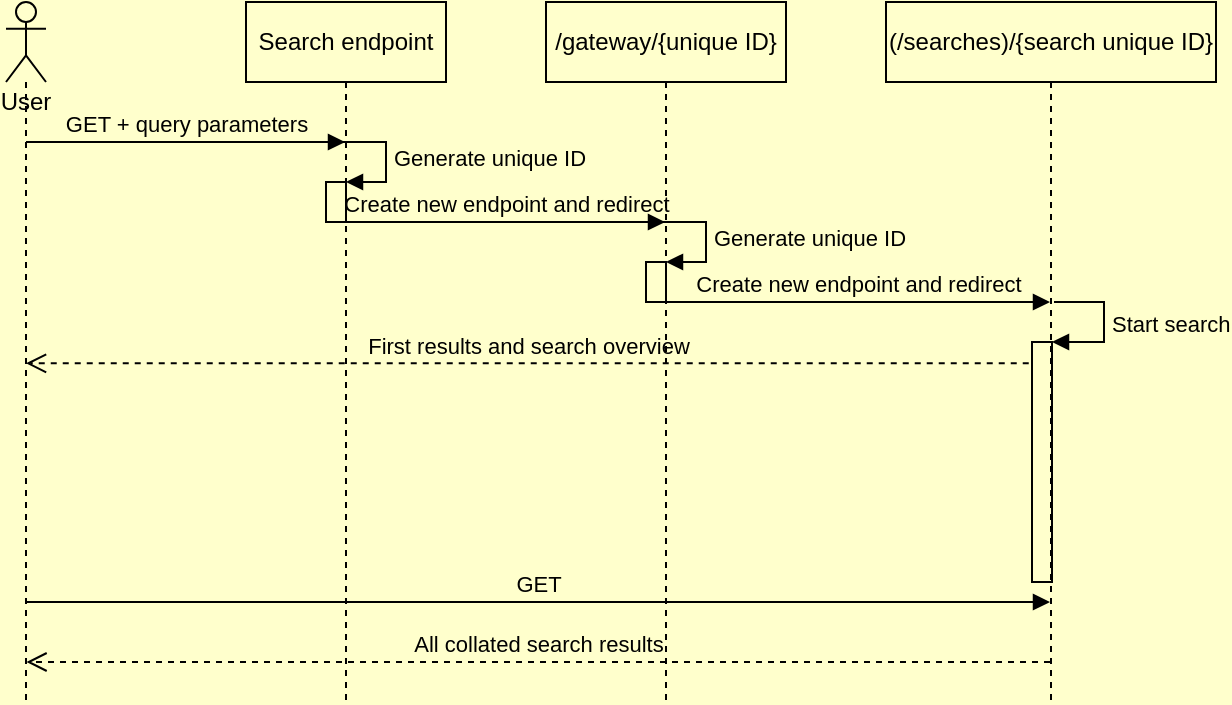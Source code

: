 <mxfile version="13.10.0" type="embed">
    <diagram id="x_nLoLKzpzyb_sDTTqQj" name="Page-1">
        <mxGraphModel dx="766" dy="861" grid="1" gridSize="10" guides="1" tooltips="1" connect="1" arrows="1" fold="1" page="1" pageScale="1" pageWidth="827" pageHeight="1169" background="#FFFFCC" math="0" shadow="0">
            <root>
                <mxCell id="0"/>
                <mxCell id="1" parent="0"/>
                <object label="User" id="2">
                    <mxCell style="shape=umlLifeline;participant=umlActor;perimeter=lifelinePerimeter;whiteSpace=wrap;html=1;container=1;collapsible=0;recursiveResize=0;verticalAlign=top;spacingTop=36;outlineConnect=0;fillColor=none;strokeColor=#000000;fontColor=#000000;" vertex="1" parent="1">
                        <mxGeometry x="50" y="40" width="20" height="350" as="geometry"/>
                    </mxCell>
                </object>
                <mxCell id="3" value="Search endpoint" style="shape=umlLifeline;perimeter=lifelinePerimeter;whiteSpace=wrap;html=1;container=1;collapsible=0;recursiveResize=0;outlineConnect=0;fillColor=none;strokeColor=#000000;fontColor=#000000;" vertex="1" parent="1">
                    <mxGeometry x="170" y="40" width="100" height="350" as="geometry"/>
                </mxCell>
                <mxCell id="4" value="" style="html=1;points=[];perimeter=orthogonalPerimeter;labelBackgroundColor=none;fillColor=none;strokeColor=#000000;" vertex="1" parent="3">
                    <mxGeometry x="40" y="90" width="10" height="20" as="geometry"/>
                </mxCell>
                <mxCell id="5" value="Generate unique ID" style="edgeStyle=orthogonalEdgeStyle;html=1;align=left;spacingLeft=2;endArrow=block;rounded=0;entryX=1;entryY=0;labelBackgroundColor=none;strokeColor=#000000;fontColor=#000000;" edge="1" parent="3" target="4">
                    <mxGeometry relative="1" as="geometry">
                        <mxPoint x="45" y="70" as="sourcePoint"/>
                        <Array as="points">
                            <mxPoint x="70" y="70"/>
                        </Array>
                    </mxGeometry>
                </mxCell>
                <mxCell id="6" value="/gateway/{unique ID}" style="shape=umlLifeline;perimeter=lifelinePerimeter;whiteSpace=wrap;html=1;container=1;collapsible=0;recursiveResize=0;outlineConnect=0;fillColor=none;strokeColor=#000000;fontColor=#000000;" vertex="1" parent="1">
                    <mxGeometry x="320" y="40" width="120" height="350" as="geometry"/>
                </mxCell>
                <mxCell id="9" value="GET + query parameters" style="html=1;verticalAlign=bottom;endArrow=block;fillColor=none;strokeColor=#000000;fontColor=#000000;labelBackgroundColor=none;" edge="1" parent="1">
                    <mxGeometry width="80" relative="1" as="geometry">
                        <mxPoint x="60" y="110" as="sourcePoint"/>
                        <mxPoint x="219.5" y="110" as="targetPoint"/>
                    </mxGeometry>
                </mxCell>
                <mxCell id="10" value="GET" style="html=1;verticalAlign=bottom;endArrow=block;fillColor=none;strokeColor=#000000;fontColor=#000000;labelBackgroundColor=none;" edge="1" parent="1">
                    <mxGeometry width="80" relative="1" as="geometry">
                        <mxPoint x="60.25" y="340" as="sourcePoint"/>
                        <mxPoint x="572.0" y="340" as="targetPoint"/>
                    </mxGeometry>
                </mxCell>
                <mxCell id="11" value="All collated search results" style="html=1;verticalAlign=bottom;endArrow=open;dashed=1;endSize=8;fillColor=none;strokeColor=#000000;fontColor=#000000;labelBackgroundColor=none;" edge="1" parent="1">
                    <mxGeometry relative="1" as="geometry">
                        <mxPoint x="572.0" y="370" as="sourcePoint"/>
                        <mxPoint x="60.25" y="370" as="targetPoint"/>
                    </mxGeometry>
                </mxCell>
                <mxCell id="12" value="Create new endpoint and redirect" style="html=1;verticalAlign=bottom;endArrow=block;fillColor=none;strokeColor=#000000;fontColor=#000000;labelBackgroundColor=none;" edge="1" parent="1">
                    <mxGeometry width="80" relative="1" as="geometry">
                        <mxPoint x="220" y="150" as="sourcePoint"/>
                        <mxPoint x="379.5" y="150" as="targetPoint"/>
                    </mxGeometry>
                </mxCell>
                <mxCell id="13" value="First results and search overview" style="html=1;verticalAlign=bottom;endArrow=open;dashed=1;endSize=8;labelBackgroundColor=none;strokeColor=#000000;fontColor=#000000;exitX=-0.163;exitY=0.089;exitDx=0;exitDy=0;exitPerimeter=0;" edge="1" parent="1" source="7" target="2">
                    <mxGeometry relative="1" as="geometry">
                        <mxPoint x="140" y="179.5" as="sourcePoint"/>
                        <mxPoint x="310" y="281" as="targetPoint"/>
                    </mxGeometry>
                </mxCell>
                <mxCell id="14" value="(/searches)/{search unique ID}" style="shape=umlLifeline;perimeter=lifelinePerimeter;whiteSpace=wrap;html=1;container=1;collapsible=0;recursiveResize=0;outlineConnect=0;strokeColor=#000000;fillColor=none;fontColor=#000000;" vertex="1" parent="1">
                    <mxGeometry x="490" y="40" width="165" height="350" as="geometry"/>
                </mxCell>
                <mxCell id="7" value="" style="html=1;points=[];perimeter=orthogonalPerimeter;fillColor=none;strokeColor=#000000;fontColor=#000000;" vertex="1" parent="14">
                    <mxGeometry x="73" y="170" width="10" height="120" as="geometry"/>
                </mxCell>
                <mxCell id="8" value="&lt;span style=&quot;&quot;&gt;Start search&lt;/span&gt;" style="edgeStyle=orthogonalEdgeStyle;html=1;align=left;spacingLeft=2;endArrow=block;rounded=0;entryX=1;entryY=0;fillColor=none;strokeColor=#000000;fontColor=#000000;labelBackgroundColor=none;" edge="1" parent="14" target="7">
                    <mxGeometry relative="1" as="geometry">
                        <mxPoint x="84" y="150" as="sourcePoint"/>
                        <Array as="points">
                            <mxPoint x="109" y="150"/>
                        </Array>
                    </mxGeometry>
                </mxCell>
                <mxCell id="16" value="" style="html=1;points=[];perimeter=orthogonalPerimeter;labelBackgroundColor=none;fillColor=none;strokeColor=#000000;" vertex="1" parent="1">
                    <mxGeometry x="370" y="170" width="10" height="20" as="geometry"/>
                </mxCell>
                <mxCell id="17" value="Generate unique ID" style="edgeStyle=orthogonalEdgeStyle;html=1;align=left;spacingLeft=2;endArrow=block;rounded=0;entryX=1;entryY=0;labelBackgroundColor=none;strokeColor=#000000;fontColor=#000000;" edge="1" parent="1" target="16">
                    <mxGeometry relative="1" as="geometry">
                        <mxPoint x="375.0" y="150.0" as="sourcePoint"/>
                        <Array as="points">
                            <mxPoint x="400" y="150"/>
                        </Array>
                    </mxGeometry>
                </mxCell>
                <mxCell id="18" value="Create new endpoint and redirect" style="html=1;verticalAlign=bottom;endArrow=block;fillColor=none;strokeColor=#000000;fontColor=#000000;labelBackgroundColor=none;" edge="1" parent="1" target="14">
                    <mxGeometry width="80" relative="1" as="geometry">
                        <mxPoint x="380.0" y="190.0" as="sourcePoint"/>
                        <mxPoint x="539.5" y="190.0" as="targetPoint"/>
                    </mxGeometry>
                </mxCell>
            </root>
        </mxGraphModel>
    </diagram>
</mxfile>
